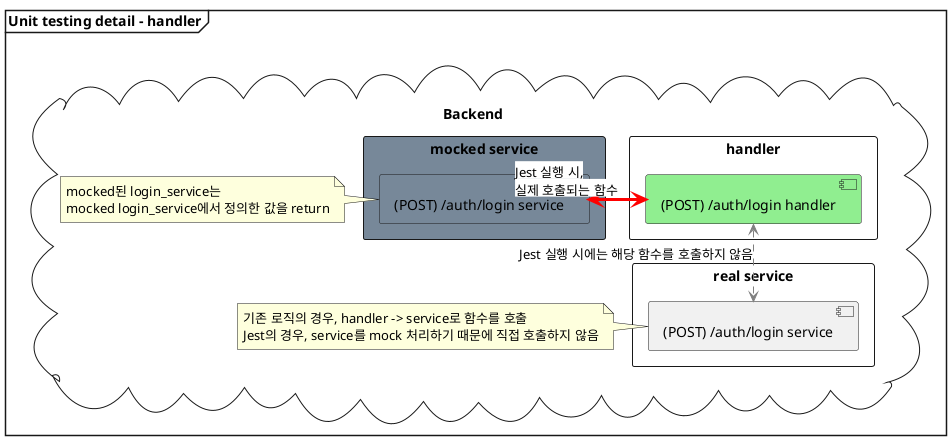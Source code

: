 @startuml 2_1_unit_test_detail
mainframe **Unit testing detail - handler**
hide stereotype

skinparam Linetype ortho
skinparam DefaultTextAlignment left

skinparam rectangle {
  BackgroundColor<<mocked>> LightSlateGray
}
skinparam component {
  BackgroundColor<<mocked>> LightSlateGray
  BackgroundColor<<focused>> LightGreen
}

cloud Backend {
  rectangle handler {
    component "(POST) /auth/login handler" <<focused>> AS login_handler
  }
  rectangle "real service" AS real_service {
    component "(POST) /auth/login service" AS login_service
  }
  rectangle "mocked service" AS mocked_service <<mocked>> {
    component "(POST) /auth/login service" <<mocked>> AS mocked_login_service
  }
  note right of login_service
    기존 로직의 경우, handler -> service로 함수를 호출
    Jest의 경우, service를 mock 처리하기 때문에 직접 호출하지 않음
  end note

  login_handler <--> login_service #gray;line.dashed :\
    <back:white>Jest 실행 시에는 해당 함수를 호출하지 않음

  login_handler <-right[#red,thickness=3]-> mocked_login_service :\n\
    <back:white>Jest 실행 시,\n\
    <back:white>실제 호출되는 함수

  note right of mocked_login_service
    mocked된 login_service는
    mocked login_service에서 정의한 값을 return
  end note

}

@enduml